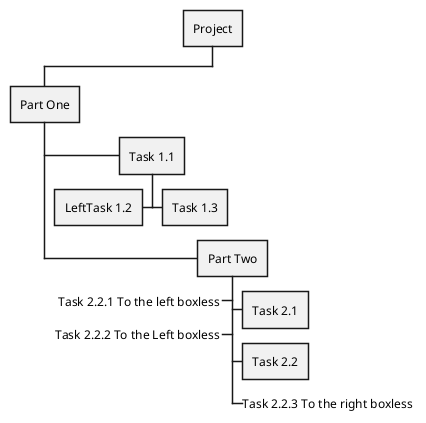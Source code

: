 [plantuml, full, svg]
....
@startwbs
+ Project
 + Part One
  + Task 1.1
   - LeftTask 1.2
   + Task 1.3
  + Part Two
   + Task 2.1
   + Task 2.2
   -_ Task 2.2.1 To the left boxless
   -_ Task 2.2.2 To the Left boxless
   +_ Task 2.2.3 To the right boxless
@endwbs
....